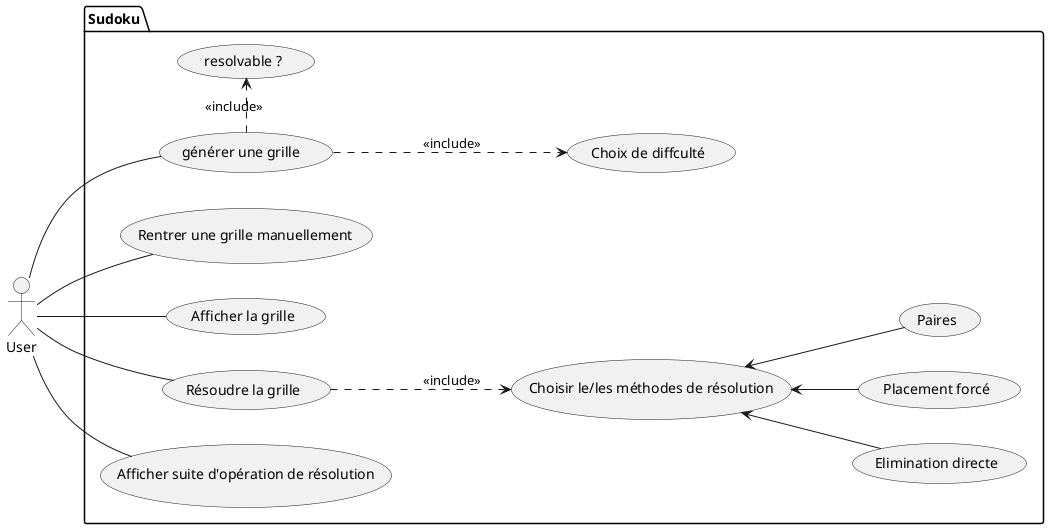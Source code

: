 @startuml
left to right direction
actor User

package Sudoku {
usecase "Rentrer une grille manuellement" as RentrerGrille
usecase "générer une grille " as GenererGrille
usecase "Afficher la grille" as AfficherGrille
usecase "Résoudre la grille" as ResoudreGrille
usecase "Choisir le/les méthodes de résolution" as choixmeth
usecase "Choix de diffculté" as Choixdifficulté
usecase "Afficher suite d'opération de résolution" as afflog
usecase "resolvable ?" as resolvable
usecase "Elimination directe" as eli
usecase "Placement forcé" as pla
usecase "Paires" as pai

GenererGrille .> resolvable : <<include>>
User -- GenererGrille
User -- afflog
GenererGrille ..> Choixdifficulté : <<include>>
User -- RentrerGrille

User-- AfficherGrille
User-- ResoudreGrille
ResoudreGrille ..> choixmeth : <<include>>

choixmeth <-- eli
choixmeth <-- pla
choixmeth <-- pai

}
@enduml
